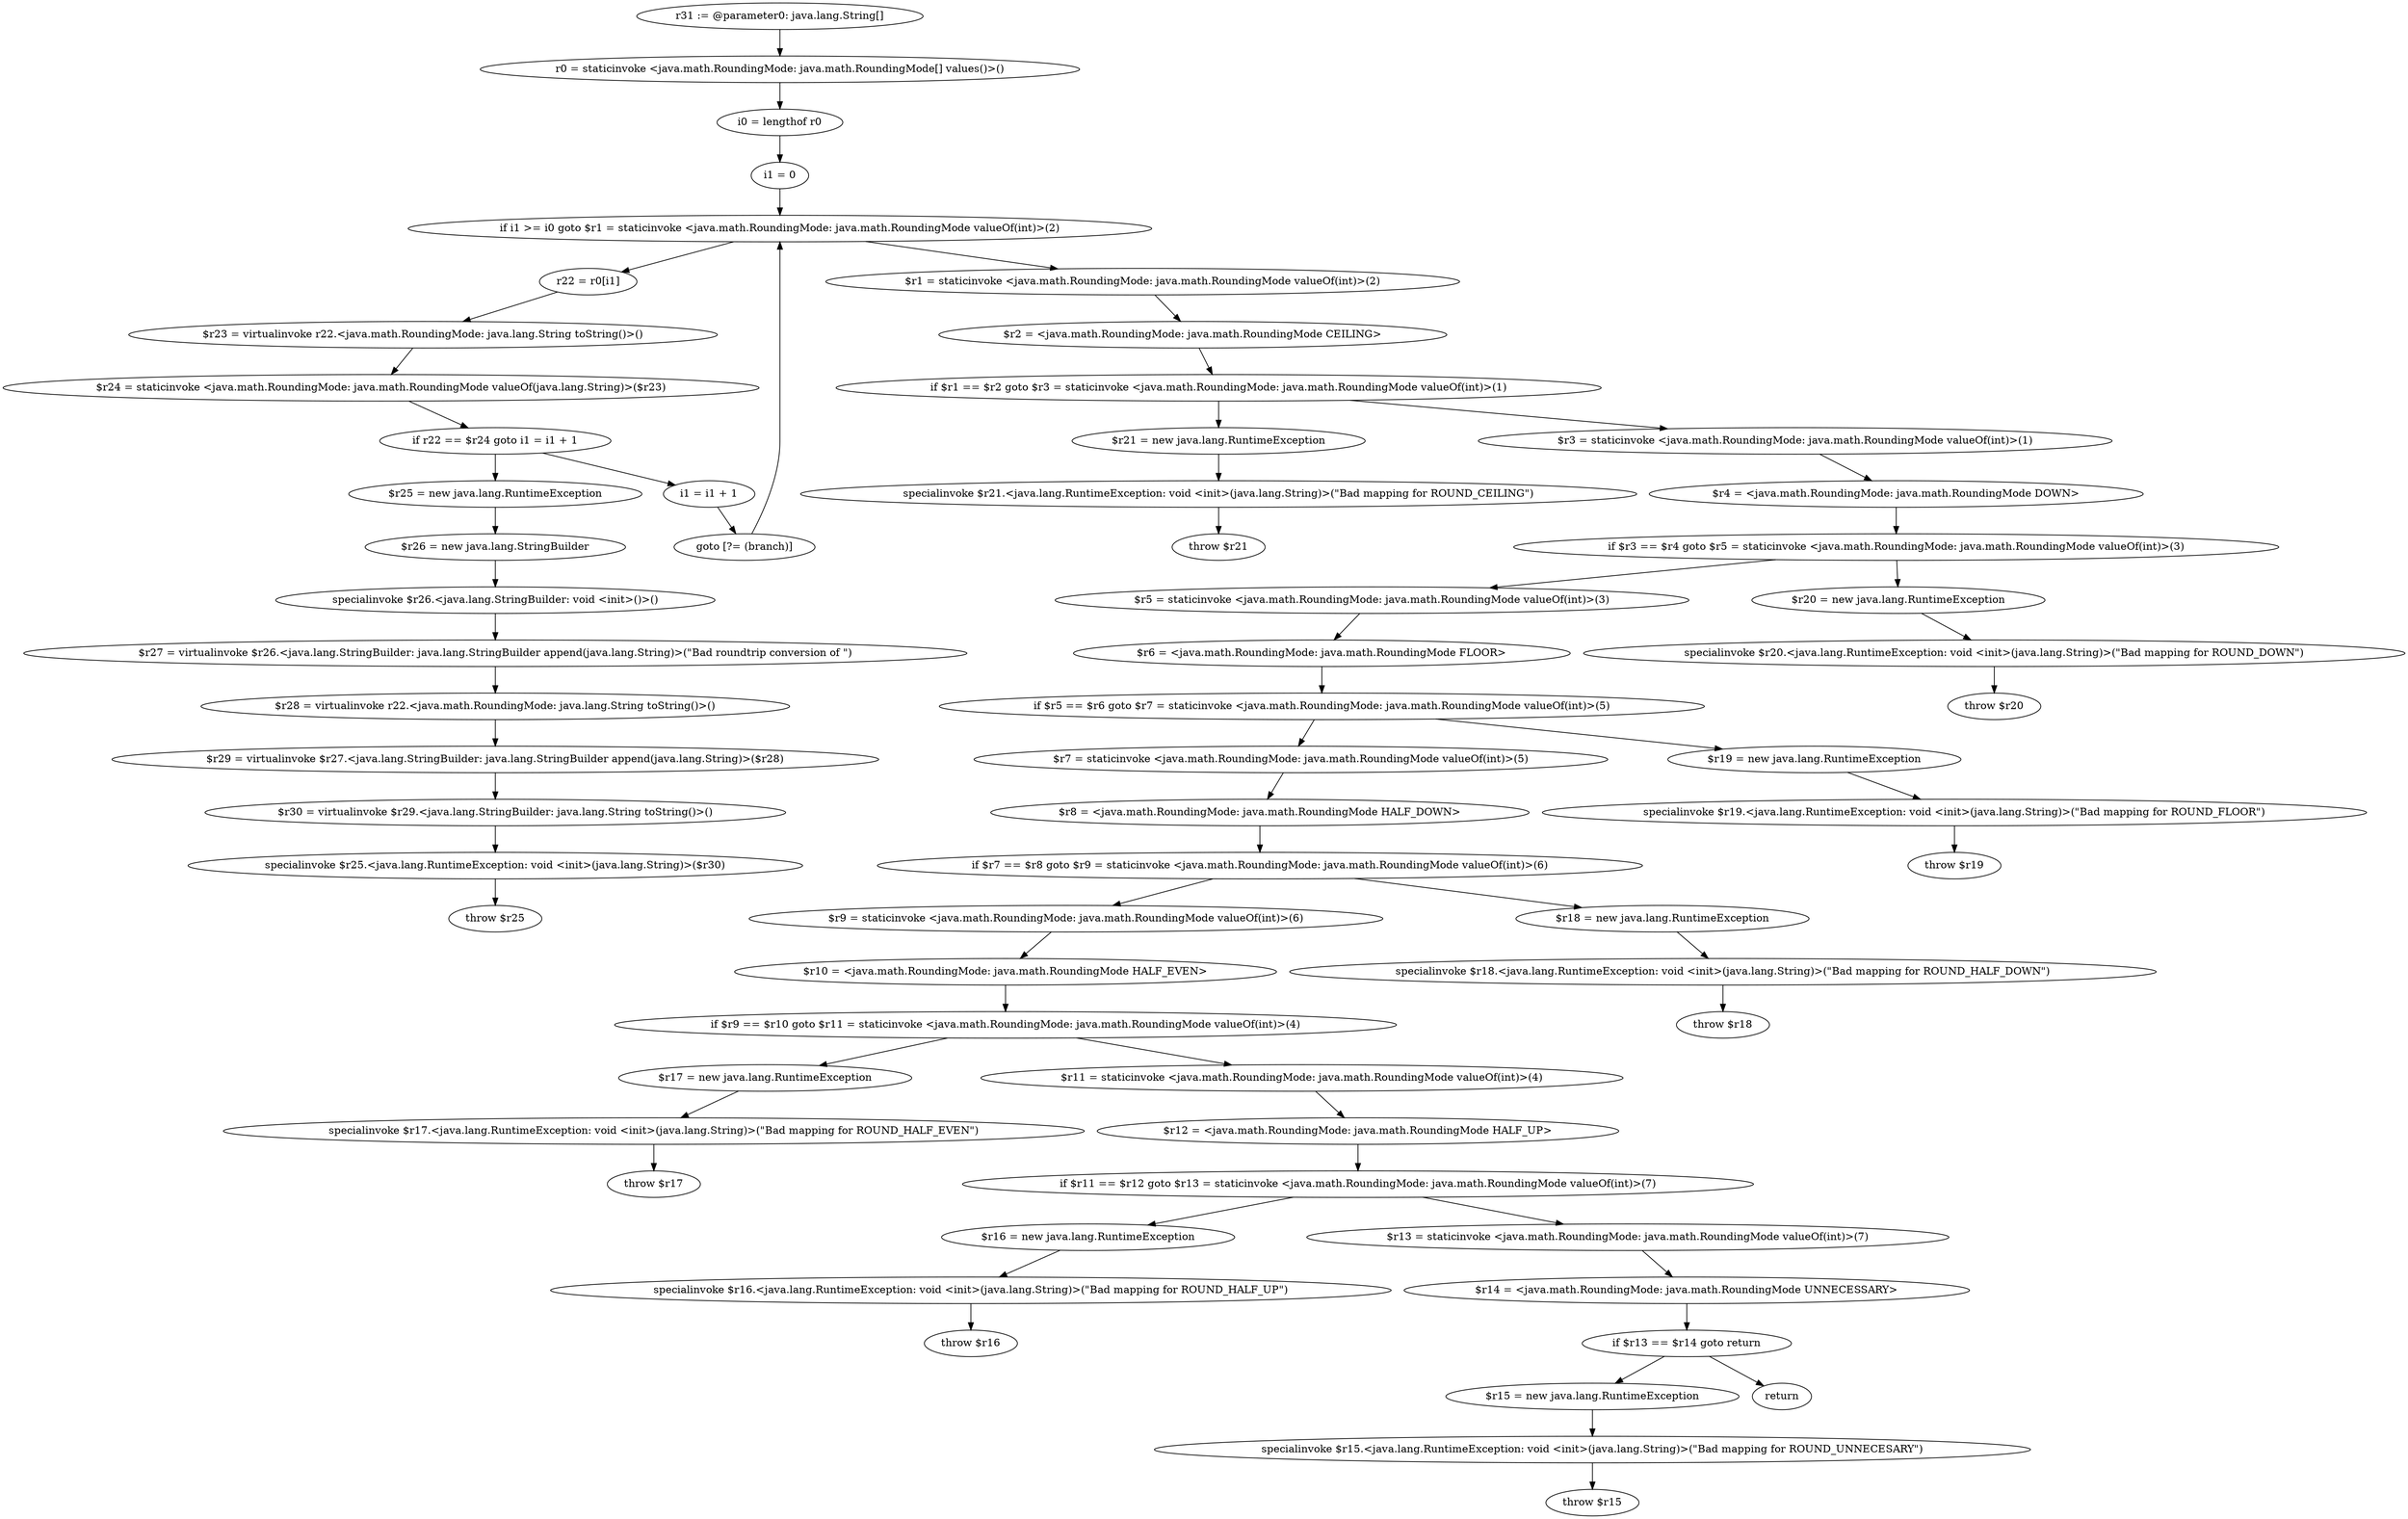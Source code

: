 digraph "unitGraph" {
    "r31 := @parameter0: java.lang.String[]"
    "r0 = staticinvoke <java.math.RoundingMode: java.math.RoundingMode[] values()>()"
    "i0 = lengthof r0"
    "i1 = 0"
    "if i1 >= i0 goto $r1 = staticinvoke <java.math.RoundingMode: java.math.RoundingMode valueOf(int)>(2)"
    "r22 = r0[i1]"
    "$r23 = virtualinvoke r22.<java.math.RoundingMode: java.lang.String toString()>()"
    "$r24 = staticinvoke <java.math.RoundingMode: java.math.RoundingMode valueOf(java.lang.String)>($r23)"
    "if r22 == $r24 goto i1 = i1 + 1"
    "$r25 = new java.lang.RuntimeException"
    "$r26 = new java.lang.StringBuilder"
    "specialinvoke $r26.<java.lang.StringBuilder: void <init>()>()"
    "$r27 = virtualinvoke $r26.<java.lang.StringBuilder: java.lang.StringBuilder append(java.lang.String)>(\"Bad roundtrip conversion of \")"
    "$r28 = virtualinvoke r22.<java.math.RoundingMode: java.lang.String toString()>()"
    "$r29 = virtualinvoke $r27.<java.lang.StringBuilder: java.lang.StringBuilder append(java.lang.String)>($r28)"
    "$r30 = virtualinvoke $r29.<java.lang.StringBuilder: java.lang.String toString()>()"
    "specialinvoke $r25.<java.lang.RuntimeException: void <init>(java.lang.String)>($r30)"
    "throw $r25"
    "i1 = i1 + 1"
    "goto [?= (branch)]"
    "$r1 = staticinvoke <java.math.RoundingMode: java.math.RoundingMode valueOf(int)>(2)"
    "$r2 = <java.math.RoundingMode: java.math.RoundingMode CEILING>"
    "if $r1 == $r2 goto $r3 = staticinvoke <java.math.RoundingMode: java.math.RoundingMode valueOf(int)>(1)"
    "$r21 = new java.lang.RuntimeException"
    "specialinvoke $r21.<java.lang.RuntimeException: void <init>(java.lang.String)>(\"Bad mapping for ROUND_CEILING\")"
    "throw $r21"
    "$r3 = staticinvoke <java.math.RoundingMode: java.math.RoundingMode valueOf(int)>(1)"
    "$r4 = <java.math.RoundingMode: java.math.RoundingMode DOWN>"
    "if $r3 == $r4 goto $r5 = staticinvoke <java.math.RoundingMode: java.math.RoundingMode valueOf(int)>(3)"
    "$r20 = new java.lang.RuntimeException"
    "specialinvoke $r20.<java.lang.RuntimeException: void <init>(java.lang.String)>(\"Bad mapping for ROUND_DOWN\")"
    "throw $r20"
    "$r5 = staticinvoke <java.math.RoundingMode: java.math.RoundingMode valueOf(int)>(3)"
    "$r6 = <java.math.RoundingMode: java.math.RoundingMode FLOOR>"
    "if $r5 == $r6 goto $r7 = staticinvoke <java.math.RoundingMode: java.math.RoundingMode valueOf(int)>(5)"
    "$r19 = new java.lang.RuntimeException"
    "specialinvoke $r19.<java.lang.RuntimeException: void <init>(java.lang.String)>(\"Bad mapping for ROUND_FLOOR\")"
    "throw $r19"
    "$r7 = staticinvoke <java.math.RoundingMode: java.math.RoundingMode valueOf(int)>(5)"
    "$r8 = <java.math.RoundingMode: java.math.RoundingMode HALF_DOWN>"
    "if $r7 == $r8 goto $r9 = staticinvoke <java.math.RoundingMode: java.math.RoundingMode valueOf(int)>(6)"
    "$r18 = new java.lang.RuntimeException"
    "specialinvoke $r18.<java.lang.RuntimeException: void <init>(java.lang.String)>(\"Bad mapping for ROUND_HALF_DOWN\")"
    "throw $r18"
    "$r9 = staticinvoke <java.math.RoundingMode: java.math.RoundingMode valueOf(int)>(6)"
    "$r10 = <java.math.RoundingMode: java.math.RoundingMode HALF_EVEN>"
    "if $r9 == $r10 goto $r11 = staticinvoke <java.math.RoundingMode: java.math.RoundingMode valueOf(int)>(4)"
    "$r17 = new java.lang.RuntimeException"
    "specialinvoke $r17.<java.lang.RuntimeException: void <init>(java.lang.String)>(\"Bad mapping for ROUND_HALF_EVEN\")"
    "throw $r17"
    "$r11 = staticinvoke <java.math.RoundingMode: java.math.RoundingMode valueOf(int)>(4)"
    "$r12 = <java.math.RoundingMode: java.math.RoundingMode HALF_UP>"
    "if $r11 == $r12 goto $r13 = staticinvoke <java.math.RoundingMode: java.math.RoundingMode valueOf(int)>(7)"
    "$r16 = new java.lang.RuntimeException"
    "specialinvoke $r16.<java.lang.RuntimeException: void <init>(java.lang.String)>(\"Bad mapping for ROUND_HALF_UP\")"
    "throw $r16"
    "$r13 = staticinvoke <java.math.RoundingMode: java.math.RoundingMode valueOf(int)>(7)"
    "$r14 = <java.math.RoundingMode: java.math.RoundingMode UNNECESSARY>"
    "if $r13 == $r14 goto return"
    "$r15 = new java.lang.RuntimeException"
    "specialinvoke $r15.<java.lang.RuntimeException: void <init>(java.lang.String)>(\"Bad mapping for ROUND_UNNECESARY\")"
    "throw $r15"
    "return"
    "r31 := @parameter0: java.lang.String[]"->"r0 = staticinvoke <java.math.RoundingMode: java.math.RoundingMode[] values()>()";
    "r0 = staticinvoke <java.math.RoundingMode: java.math.RoundingMode[] values()>()"->"i0 = lengthof r0";
    "i0 = lengthof r0"->"i1 = 0";
    "i1 = 0"->"if i1 >= i0 goto $r1 = staticinvoke <java.math.RoundingMode: java.math.RoundingMode valueOf(int)>(2)";
    "if i1 >= i0 goto $r1 = staticinvoke <java.math.RoundingMode: java.math.RoundingMode valueOf(int)>(2)"->"r22 = r0[i1]";
    "if i1 >= i0 goto $r1 = staticinvoke <java.math.RoundingMode: java.math.RoundingMode valueOf(int)>(2)"->"$r1 = staticinvoke <java.math.RoundingMode: java.math.RoundingMode valueOf(int)>(2)";
    "r22 = r0[i1]"->"$r23 = virtualinvoke r22.<java.math.RoundingMode: java.lang.String toString()>()";
    "$r23 = virtualinvoke r22.<java.math.RoundingMode: java.lang.String toString()>()"->"$r24 = staticinvoke <java.math.RoundingMode: java.math.RoundingMode valueOf(java.lang.String)>($r23)";
    "$r24 = staticinvoke <java.math.RoundingMode: java.math.RoundingMode valueOf(java.lang.String)>($r23)"->"if r22 == $r24 goto i1 = i1 + 1";
    "if r22 == $r24 goto i1 = i1 + 1"->"$r25 = new java.lang.RuntimeException";
    "if r22 == $r24 goto i1 = i1 + 1"->"i1 = i1 + 1";
    "$r25 = new java.lang.RuntimeException"->"$r26 = new java.lang.StringBuilder";
    "$r26 = new java.lang.StringBuilder"->"specialinvoke $r26.<java.lang.StringBuilder: void <init>()>()";
    "specialinvoke $r26.<java.lang.StringBuilder: void <init>()>()"->"$r27 = virtualinvoke $r26.<java.lang.StringBuilder: java.lang.StringBuilder append(java.lang.String)>(\"Bad roundtrip conversion of \")";
    "$r27 = virtualinvoke $r26.<java.lang.StringBuilder: java.lang.StringBuilder append(java.lang.String)>(\"Bad roundtrip conversion of \")"->"$r28 = virtualinvoke r22.<java.math.RoundingMode: java.lang.String toString()>()";
    "$r28 = virtualinvoke r22.<java.math.RoundingMode: java.lang.String toString()>()"->"$r29 = virtualinvoke $r27.<java.lang.StringBuilder: java.lang.StringBuilder append(java.lang.String)>($r28)";
    "$r29 = virtualinvoke $r27.<java.lang.StringBuilder: java.lang.StringBuilder append(java.lang.String)>($r28)"->"$r30 = virtualinvoke $r29.<java.lang.StringBuilder: java.lang.String toString()>()";
    "$r30 = virtualinvoke $r29.<java.lang.StringBuilder: java.lang.String toString()>()"->"specialinvoke $r25.<java.lang.RuntimeException: void <init>(java.lang.String)>($r30)";
    "specialinvoke $r25.<java.lang.RuntimeException: void <init>(java.lang.String)>($r30)"->"throw $r25";
    "i1 = i1 + 1"->"goto [?= (branch)]";
    "goto [?= (branch)]"->"if i1 >= i0 goto $r1 = staticinvoke <java.math.RoundingMode: java.math.RoundingMode valueOf(int)>(2)";
    "$r1 = staticinvoke <java.math.RoundingMode: java.math.RoundingMode valueOf(int)>(2)"->"$r2 = <java.math.RoundingMode: java.math.RoundingMode CEILING>";
    "$r2 = <java.math.RoundingMode: java.math.RoundingMode CEILING>"->"if $r1 == $r2 goto $r3 = staticinvoke <java.math.RoundingMode: java.math.RoundingMode valueOf(int)>(1)";
    "if $r1 == $r2 goto $r3 = staticinvoke <java.math.RoundingMode: java.math.RoundingMode valueOf(int)>(1)"->"$r21 = new java.lang.RuntimeException";
    "if $r1 == $r2 goto $r3 = staticinvoke <java.math.RoundingMode: java.math.RoundingMode valueOf(int)>(1)"->"$r3 = staticinvoke <java.math.RoundingMode: java.math.RoundingMode valueOf(int)>(1)";
    "$r21 = new java.lang.RuntimeException"->"specialinvoke $r21.<java.lang.RuntimeException: void <init>(java.lang.String)>(\"Bad mapping for ROUND_CEILING\")";
    "specialinvoke $r21.<java.lang.RuntimeException: void <init>(java.lang.String)>(\"Bad mapping for ROUND_CEILING\")"->"throw $r21";
    "$r3 = staticinvoke <java.math.RoundingMode: java.math.RoundingMode valueOf(int)>(1)"->"$r4 = <java.math.RoundingMode: java.math.RoundingMode DOWN>";
    "$r4 = <java.math.RoundingMode: java.math.RoundingMode DOWN>"->"if $r3 == $r4 goto $r5 = staticinvoke <java.math.RoundingMode: java.math.RoundingMode valueOf(int)>(3)";
    "if $r3 == $r4 goto $r5 = staticinvoke <java.math.RoundingMode: java.math.RoundingMode valueOf(int)>(3)"->"$r20 = new java.lang.RuntimeException";
    "if $r3 == $r4 goto $r5 = staticinvoke <java.math.RoundingMode: java.math.RoundingMode valueOf(int)>(3)"->"$r5 = staticinvoke <java.math.RoundingMode: java.math.RoundingMode valueOf(int)>(3)";
    "$r20 = new java.lang.RuntimeException"->"specialinvoke $r20.<java.lang.RuntimeException: void <init>(java.lang.String)>(\"Bad mapping for ROUND_DOWN\")";
    "specialinvoke $r20.<java.lang.RuntimeException: void <init>(java.lang.String)>(\"Bad mapping for ROUND_DOWN\")"->"throw $r20";
    "$r5 = staticinvoke <java.math.RoundingMode: java.math.RoundingMode valueOf(int)>(3)"->"$r6 = <java.math.RoundingMode: java.math.RoundingMode FLOOR>";
    "$r6 = <java.math.RoundingMode: java.math.RoundingMode FLOOR>"->"if $r5 == $r6 goto $r7 = staticinvoke <java.math.RoundingMode: java.math.RoundingMode valueOf(int)>(5)";
    "if $r5 == $r6 goto $r7 = staticinvoke <java.math.RoundingMode: java.math.RoundingMode valueOf(int)>(5)"->"$r19 = new java.lang.RuntimeException";
    "if $r5 == $r6 goto $r7 = staticinvoke <java.math.RoundingMode: java.math.RoundingMode valueOf(int)>(5)"->"$r7 = staticinvoke <java.math.RoundingMode: java.math.RoundingMode valueOf(int)>(5)";
    "$r19 = new java.lang.RuntimeException"->"specialinvoke $r19.<java.lang.RuntimeException: void <init>(java.lang.String)>(\"Bad mapping for ROUND_FLOOR\")";
    "specialinvoke $r19.<java.lang.RuntimeException: void <init>(java.lang.String)>(\"Bad mapping for ROUND_FLOOR\")"->"throw $r19";
    "$r7 = staticinvoke <java.math.RoundingMode: java.math.RoundingMode valueOf(int)>(5)"->"$r8 = <java.math.RoundingMode: java.math.RoundingMode HALF_DOWN>";
    "$r8 = <java.math.RoundingMode: java.math.RoundingMode HALF_DOWN>"->"if $r7 == $r8 goto $r9 = staticinvoke <java.math.RoundingMode: java.math.RoundingMode valueOf(int)>(6)";
    "if $r7 == $r8 goto $r9 = staticinvoke <java.math.RoundingMode: java.math.RoundingMode valueOf(int)>(6)"->"$r18 = new java.lang.RuntimeException";
    "if $r7 == $r8 goto $r9 = staticinvoke <java.math.RoundingMode: java.math.RoundingMode valueOf(int)>(6)"->"$r9 = staticinvoke <java.math.RoundingMode: java.math.RoundingMode valueOf(int)>(6)";
    "$r18 = new java.lang.RuntimeException"->"specialinvoke $r18.<java.lang.RuntimeException: void <init>(java.lang.String)>(\"Bad mapping for ROUND_HALF_DOWN\")";
    "specialinvoke $r18.<java.lang.RuntimeException: void <init>(java.lang.String)>(\"Bad mapping for ROUND_HALF_DOWN\")"->"throw $r18";
    "$r9 = staticinvoke <java.math.RoundingMode: java.math.RoundingMode valueOf(int)>(6)"->"$r10 = <java.math.RoundingMode: java.math.RoundingMode HALF_EVEN>";
    "$r10 = <java.math.RoundingMode: java.math.RoundingMode HALF_EVEN>"->"if $r9 == $r10 goto $r11 = staticinvoke <java.math.RoundingMode: java.math.RoundingMode valueOf(int)>(4)";
    "if $r9 == $r10 goto $r11 = staticinvoke <java.math.RoundingMode: java.math.RoundingMode valueOf(int)>(4)"->"$r17 = new java.lang.RuntimeException";
    "if $r9 == $r10 goto $r11 = staticinvoke <java.math.RoundingMode: java.math.RoundingMode valueOf(int)>(4)"->"$r11 = staticinvoke <java.math.RoundingMode: java.math.RoundingMode valueOf(int)>(4)";
    "$r17 = new java.lang.RuntimeException"->"specialinvoke $r17.<java.lang.RuntimeException: void <init>(java.lang.String)>(\"Bad mapping for ROUND_HALF_EVEN\")";
    "specialinvoke $r17.<java.lang.RuntimeException: void <init>(java.lang.String)>(\"Bad mapping for ROUND_HALF_EVEN\")"->"throw $r17";
    "$r11 = staticinvoke <java.math.RoundingMode: java.math.RoundingMode valueOf(int)>(4)"->"$r12 = <java.math.RoundingMode: java.math.RoundingMode HALF_UP>";
    "$r12 = <java.math.RoundingMode: java.math.RoundingMode HALF_UP>"->"if $r11 == $r12 goto $r13 = staticinvoke <java.math.RoundingMode: java.math.RoundingMode valueOf(int)>(7)";
    "if $r11 == $r12 goto $r13 = staticinvoke <java.math.RoundingMode: java.math.RoundingMode valueOf(int)>(7)"->"$r16 = new java.lang.RuntimeException";
    "if $r11 == $r12 goto $r13 = staticinvoke <java.math.RoundingMode: java.math.RoundingMode valueOf(int)>(7)"->"$r13 = staticinvoke <java.math.RoundingMode: java.math.RoundingMode valueOf(int)>(7)";
    "$r16 = new java.lang.RuntimeException"->"specialinvoke $r16.<java.lang.RuntimeException: void <init>(java.lang.String)>(\"Bad mapping for ROUND_HALF_UP\")";
    "specialinvoke $r16.<java.lang.RuntimeException: void <init>(java.lang.String)>(\"Bad mapping for ROUND_HALF_UP\")"->"throw $r16";
    "$r13 = staticinvoke <java.math.RoundingMode: java.math.RoundingMode valueOf(int)>(7)"->"$r14 = <java.math.RoundingMode: java.math.RoundingMode UNNECESSARY>";
    "$r14 = <java.math.RoundingMode: java.math.RoundingMode UNNECESSARY>"->"if $r13 == $r14 goto return";
    "if $r13 == $r14 goto return"->"$r15 = new java.lang.RuntimeException";
    "if $r13 == $r14 goto return"->"return";
    "$r15 = new java.lang.RuntimeException"->"specialinvoke $r15.<java.lang.RuntimeException: void <init>(java.lang.String)>(\"Bad mapping for ROUND_UNNECESARY\")";
    "specialinvoke $r15.<java.lang.RuntimeException: void <init>(java.lang.String)>(\"Bad mapping for ROUND_UNNECESARY\")"->"throw $r15";
}
